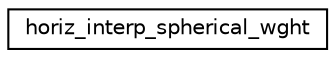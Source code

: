 digraph "Graphical Class Hierarchy"
{
 // INTERACTIVE_SVG=YES
 // LATEX_PDF_SIZE
  edge [fontname="Helvetica",fontsize="10",labelfontname="Helvetica",labelfontsize="10"];
  node [fontname="Helvetica",fontsize="10",shape=record];
  rankdir="LR";
  Node0 [label="horiz_interp_spherical_wght",height=0.2,width=0.4,color="black", fillcolor="white", style="filled",URL="$group__horiz__interp__spherical__mod.html#interfacehoriz__interp__spherical__mod_1_1horiz__interp__spherical__wght",tooltip=" "];
}
